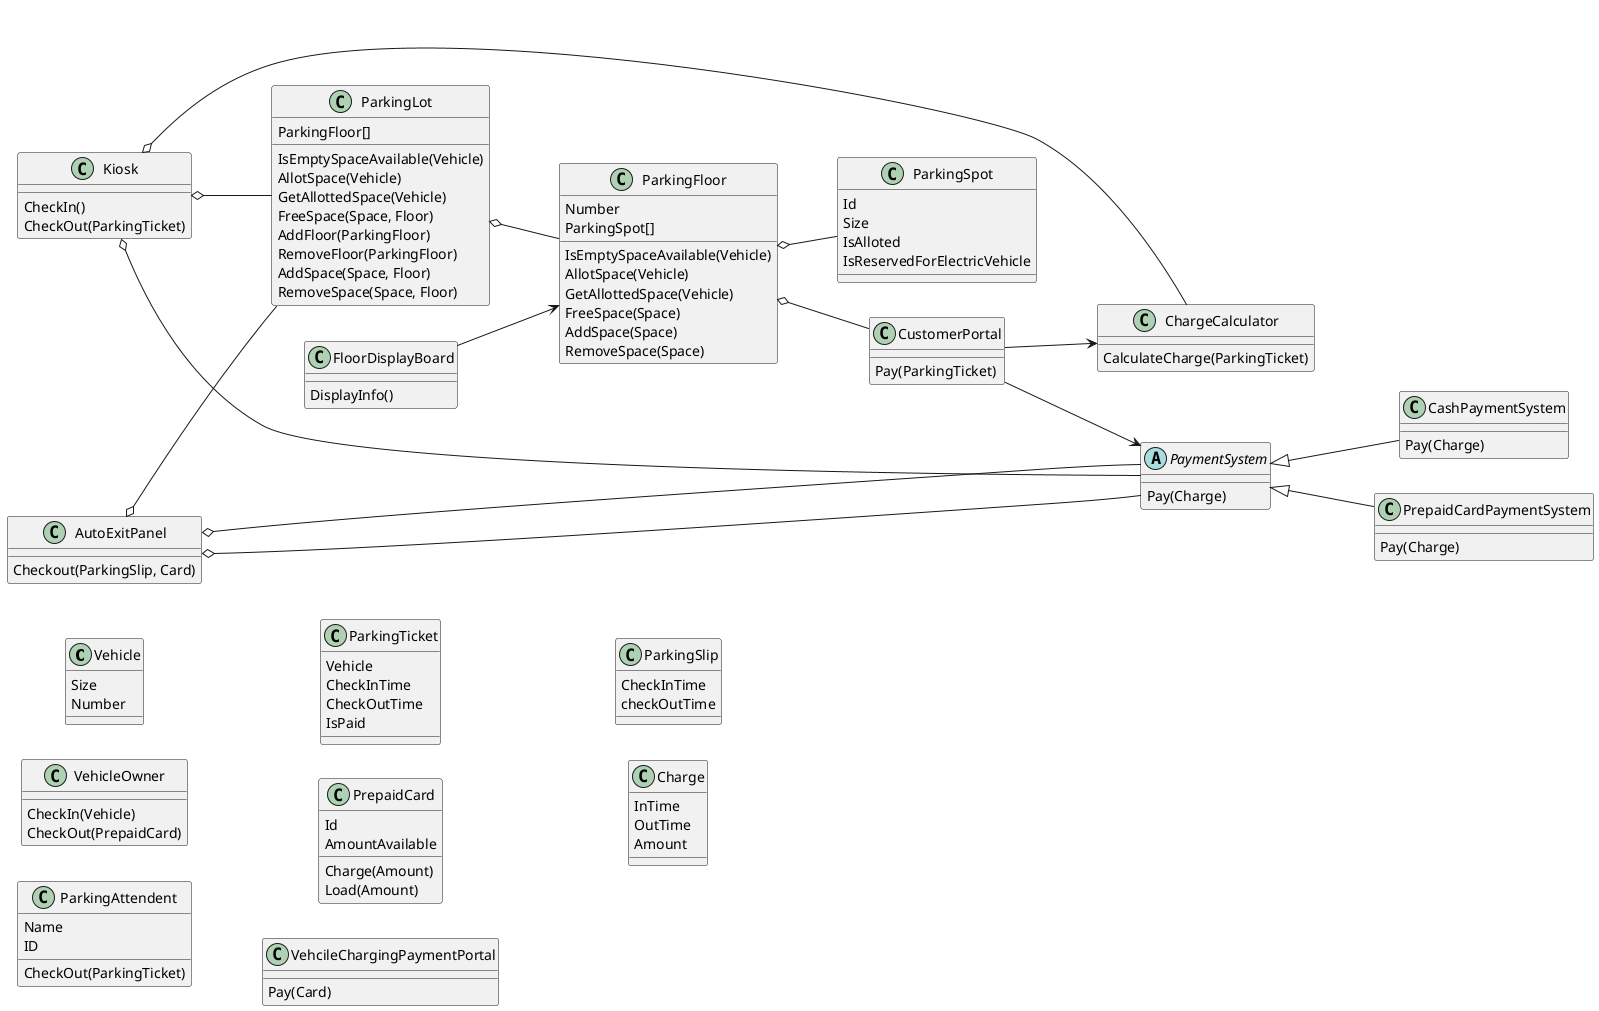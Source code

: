 @startuml parking management system class diagram

class Vehicle {
    Size
    Number
}

class VehicleOwner {
    CheckIn(Vehicle)
    CheckOut(PrepaidCard)
}

class Kiosk {
    CheckIn()
    CheckOut(ParkingTicket)
}

class ParkingAttendent {
    Name
    ID
    CheckOut(ParkingTicket)
}

class ParkingTicket {
    Vehicle
    CheckInTime
    CheckOutTime
    IsPaid
}

class ChargeCalculator {
    CalculateCharge(ParkingTicket)
}

class ParkingLot {
    ParkingFloor[]
    IsEmptySpaceAvailable(Vehicle)
    AllotSpace(Vehicle)
    GetAllottedSpace(Vehicle)
    FreeSpace(Space, Floor)
    AddFloor(ParkingFloor)
    RemoveFloor(ParkingFloor)
    AddSpace(Space, Floor)
    RemoveSpace(Space, Floor)
}

class ParkingFloor {
    Number
    ParkingSpot[]
    IsEmptySpaceAvailable(Vehicle)
    AllotSpace(Vehicle)
    GetAllottedSpace(Vehicle)
    FreeSpace(Space)
    AddSpace(Space)
    RemoveSpace(Space)
}

abstract class PaymentSystem {
    Pay(Charge)
}

class CashPaymentSystem {
    Pay(Charge)
}

class PrepaidCardPaymentSystem {
    Pay(Charge)
}




class ParkingSpot {
    Id
    Size
    IsAlloted
    IsReservedForElectricVehicle
}

class PrepaidCard {
    Id
    AmountAvailable
    Charge(Amount)
    Load(Amount)
}

class CustomerPortal {
    Pay(ParkingTicket)
}

class AutoExitPanel {
    Checkout(ParkingSlip, Card)
}

class FloorDisplayBoard {
    DisplayInfo()
}

class VehcileChargingPaymentPortal {
    Pay(Card)
}

class ParkingSlip {
    CheckInTime
    checkOutTime
}

class Charge {
    InTime
    OutTime
    Amount
}

Kiosk o-- PaymentSystem
Kiosk o-- ParkingLot

PaymentSystem <|-- CashPaymentSystem
PaymentSystem <|-- PrepaidCardPaymentSystem
Kiosk o--- ChargeCalculator
CustomerPortal --> ChargeCalculator
CustomerPortal --> PaymentSystem

left to right direction
ParkingFloor o-- CustomerPortal
ParkingLot o-- ParkingFloor
ParkingFloor o-- ParkingSpot

AutoExitPanel o-- ParkingLot
AutoExitPanel o-- PaymentSystem
AutoExitPanel o-- PaymentSystem

FloorDisplayBoard --> ParkingFloor
@enduml

@startuml vehicle check in sequence diagram when space available

VehicleOwner -> Kiosk: CheckIn(Vehicle)
Kiosk -> ParkingLot: IsEmptySpaceAvailable(Vehicle)
ParkingLot --> Kiosk: Yes
Kiosk -> ParkingLot: AllotSpace
ParkingLot --> Kiosk: AllottedSpace
Kiosk --> VehicleOwner: ParkingTicket

@enduml

@startuml vehicle checkin sequence diagram with no space available

VehicleOwner -> Kiosk: CheckIn
Kiosk -> ParkingLot: IsEmptySpaceAvailable
ParkingLot --> Kiosk: NoSpaceAvailable
Kiosk --> VehicleOwner: NoSpaceAvailable

@enduml

@startuml Sequence diagram - Vehicle checkout

VehicleOwner -> Kiosk: CheckOut(ParkingTicket,PrepaidCard)
Kiosk -> ChargeCalculator: CalculateCharge(ParkingTicket)
ChargeCalculator -> ChargeCalculator: Calculate(ParkingTicket)
ChargeCalculator --> Kiosk: Charge
Kiosk -> PaymentSystem: Pay(PrepaidCharge)
PaymentSystem --> Kiosk: Success
Kiosk -> ParkingLot: FreeSpace(Space)
ParkingLot --> Kiosk: FreedSpace
Kiosk -> VehicleOwner: Success

@enduml